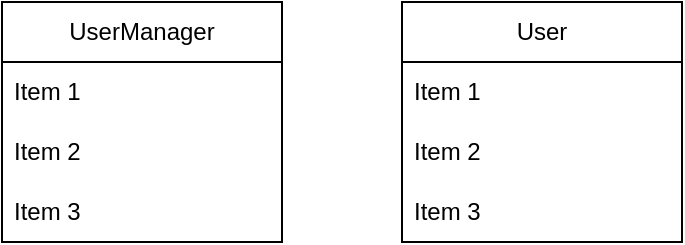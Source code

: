 <mxfile version="24.7.6">
  <diagram name="Page-1" id="u01eL8T2LCdluOudwLFy">
    <mxGraphModel dx="1111" dy="578" grid="1" gridSize="10" guides="1" tooltips="1" connect="1" arrows="1" fold="1" page="1" pageScale="1" pageWidth="850" pageHeight="1100" math="0" shadow="0">
      <root>
        <mxCell id="0" />
        <mxCell id="1" parent="0" />
        <mxCell id="AD_UT4TeYZ6WEzwYOdvF-2" value="UserManager" style="swimlane;fontStyle=0;childLayout=stackLayout;horizontal=1;startSize=30;horizontalStack=0;resizeParent=1;resizeParentMax=0;resizeLast=0;collapsible=1;marginBottom=0;whiteSpace=wrap;html=1;" vertex="1" parent="1">
          <mxGeometry x="30" y="20" width="140" height="120" as="geometry" />
        </mxCell>
        <mxCell id="AD_UT4TeYZ6WEzwYOdvF-3" value="Item 1" style="text;strokeColor=none;fillColor=none;align=left;verticalAlign=middle;spacingLeft=4;spacingRight=4;overflow=hidden;points=[[0,0.5],[1,0.5]];portConstraint=eastwest;rotatable=0;whiteSpace=wrap;html=1;" vertex="1" parent="AD_UT4TeYZ6WEzwYOdvF-2">
          <mxGeometry y="30" width="140" height="30" as="geometry" />
        </mxCell>
        <mxCell id="AD_UT4TeYZ6WEzwYOdvF-4" value="Item 2" style="text;strokeColor=none;fillColor=none;align=left;verticalAlign=middle;spacingLeft=4;spacingRight=4;overflow=hidden;points=[[0,0.5],[1,0.5]];portConstraint=eastwest;rotatable=0;whiteSpace=wrap;html=1;" vertex="1" parent="AD_UT4TeYZ6WEzwYOdvF-2">
          <mxGeometry y="60" width="140" height="30" as="geometry" />
        </mxCell>
        <mxCell id="AD_UT4TeYZ6WEzwYOdvF-5" value="Item 3" style="text;strokeColor=none;fillColor=none;align=left;verticalAlign=middle;spacingLeft=4;spacingRight=4;overflow=hidden;points=[[0,0.5],[1,0.5]];portConstraint=eastwest;rotatable=0;whiteSpace=wrap;html=1;" vertex="1" parent="AD_UT4TeYZ6WEzwYOdvF-2">
          <mxGeometry y="90" width="140" height="30" as="geometry" />
        </mxCell>
        <mxCell id="AD_UT4TeYZ6WEzwYOdvF-6" value="User" style="swimlane;fontStyle=0;childLayout=stackLayout;horizontal=1;startSize=30;horizontalStack=0;resizeParent=1;resizeParentMax=0;resizeLast=0;collapsible=1;marginBottom=0;whiteSpace=wrap;html=1;" vertex="1" parent="1">
          <mxGeometry x="230" y="20" width="140" height="120" as="geometry" />
        </mxCell>
        <mxCell id="AD_UT4TeYZ6WEzwYOdvF-7" value="Item 1" style="text;strokeColor=none;fillColor=none;align=left;verticalAlign=middle;spacingLeft=4;spacingRight=4;overflow=hidden;points=[[0,0.5],[1,0.5]];portConstraint=eastwest;rotatable=0;whiteSpace=wrap;html=1;" vertex="1" parent="AD_UT4TeYZ6WEzwYOdvF-6">
          <mxGeometry y="30" width="140" height="30" as="geometry" />
        </mxCell>
        <mxCell id="AD_UT4TeYZ6WEzwYOdvF-8" value="Item 2" style="text;strokeColor=none;fillColor=none;align=left;verticalAlign=middle;spacingLeft=4;spacingRight=4;overflow=hidden;points=[[0,0.5],[1,0.5]];portConstraint=eastwest;rotatable=0;whiteSpace=wrap;html=1;" vertex="1" parent="AD_UT4TeYZ6WEzwYOdvF-6">
          <mxGeometry y="60" width="140" height="30" as="geometry" />
        </mxCell>
        <mxCell id="AD_UT4TeYZ6WEzwYOdvF-9" value="Item 3" style="text;strokeColor=none;fillColor=none;align=left;verticalAlign=middle;spacingLeft=4;spacingRight=4;overflow=hidden;points=[[0,0.5],[1,0.5]];portConstraint=eastwest;rotatable=0;whiteSpace=wrap;html=1;" vertex="1" parent="AD_UT4TeYZ6WEzwYOdvF-6">
          <mxGeometry y="90" width="140" height="30" as="geometry" />
        </mxCell>
      </root>
    </mxGraphModel>
  </diagram>
</mxfile>
